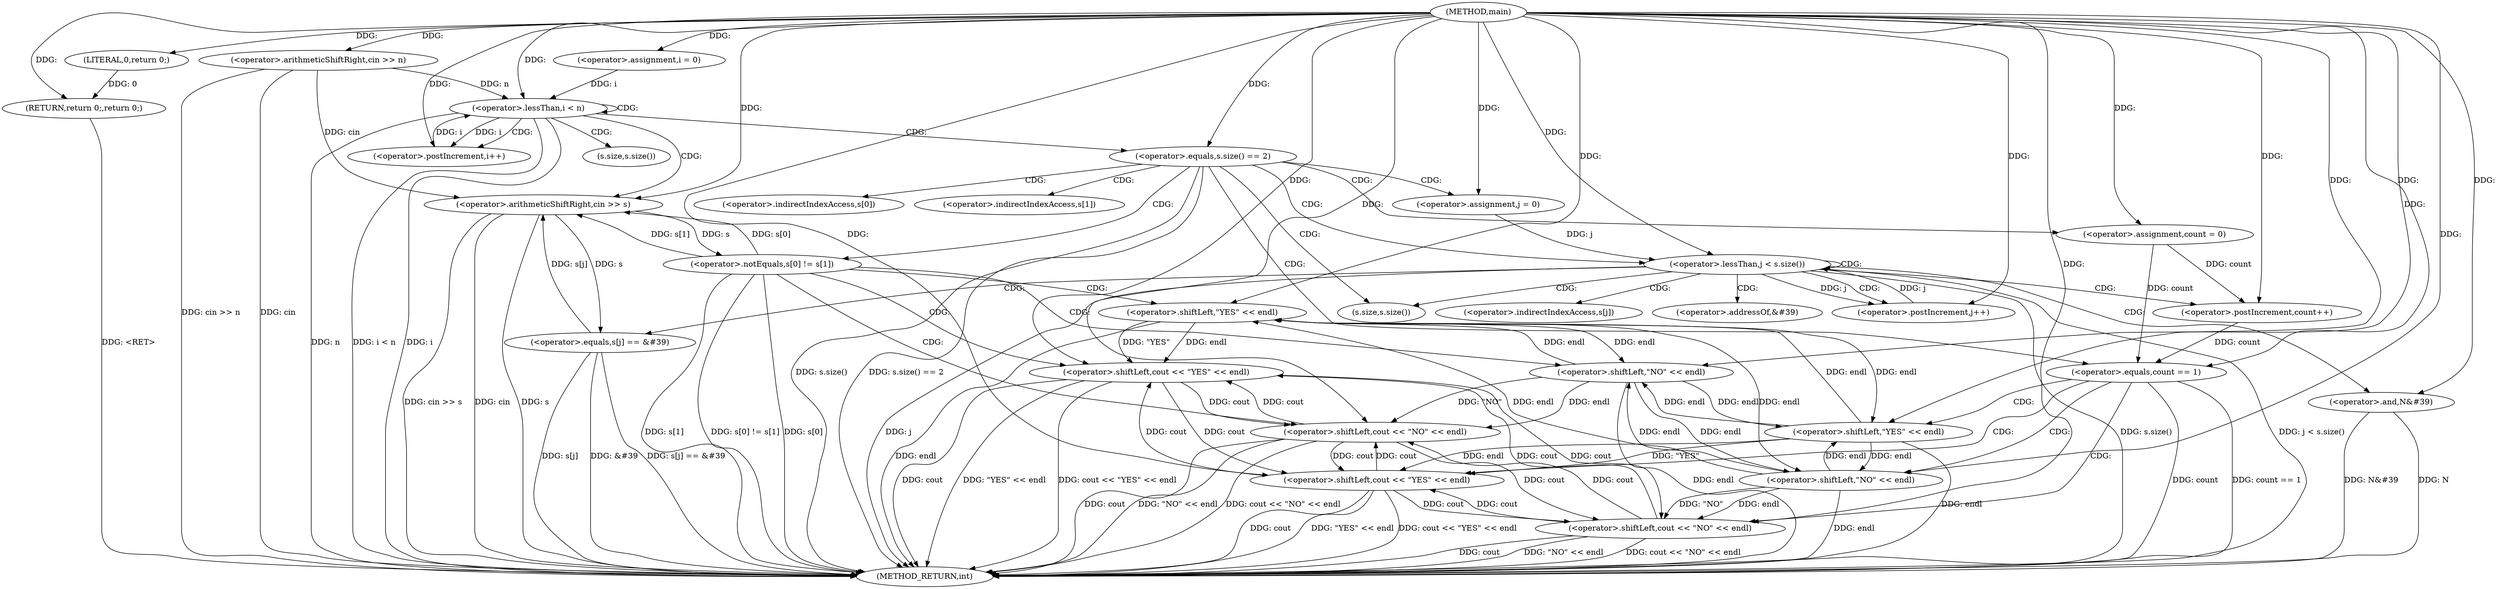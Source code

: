 digraph "main" {  
"1000101" [label = "(METHOD,main)" ]
"1000191" [label = "(METHOD_RETURN,int)" ]
"1000104" [label = "(<operator>.arithmeticShiftRight,cin >> n)" ]
"1000189" [label = "(RETURN,return 0;,return 0;)" ]
"1000109" [label = "(<operator>.assignment,i = 0)" ]
"1000112" [label = "(<operator>.lessThan,i < n)" ]
"1000115" [label = "(<operator>.postIncrement,i++)" ]
"1000190" [label = "(LITERAL,0,return 0;)" ]
"1000119" [label = "(<operator>.arithmeticShiftRight,cin >> s)" ]
"1000123" [label = "(<operator>.equals,s.size() == 2)" ]
"1000128" [label = "(<operator>.notEquals,s[0] != s[1])" ]
"1000135" [label = "(<operator>.shiftLeft,cout << \"NO\" << endl)" ]
"1000149" [label = "(<operator>.assignment,count = 0)" ]
"1000141" [label = "(<operator>.shiftLeft,cout << \"YES\" << endl)" ]
"1000154" [label = "(<operator>.assignment,j = 0)" ]
"1000157" [label = "(<operator>.lessThan,j < s.size())" ]
"1000160" [label = "(<operator>.postIncrement,j++)" ]
"1000175" [label = "(<operator>.equals,count == 1)" ]
"1000178" [label = "(<operator>.shiftLeft,cout << \"NO\" << endl)" ]
"1000137" [label = "(<operator>.shiftLeft,\"NO\" << endl)" ]
"1000163" [label = "(<operator>.equals,s[j] == &#39)" ]
"1000169" [label = "(<operator>.and,N&#39)" ]
"1000172" [label = "(<operator>.postIncrement,count++)" ]
"1000184" [label = "(<operator>.shiftLeft,cout << \"YES\" << endl)" ]
"1000143" [label = "(<operator>.shiftLeft,\"YES\" << endl)" ]
"1000180" [label = "(<operator>.shiftLeft,\"NO\" << endl)" ]
"1000186" [label = "(<operator>.shiftLeft,\"YES\" << endl)" ]
"1000124" [label = "(s.size,s.size())" ]
"1000129" [label = "(<operator>.indirectIndexAccess,s[0])" ]
"1000132" [label = "(<operator>.indirectIndexAccess,s[1])" ]
"1000159" [label = "(s.size,s.size())" ]
"1000164" [label = "(<operator>.indirectIndexAccess,s[j])" ]
"1000167" [label = "(<operator>.addressOf,&#39)" ]
  "1000104" -> "1000191"  [ label = "DDG: cin"] 
  "1000104" -> "1000191"  [ label = "DDG: cin >> n"] 
  "1000112" -> "1000191"  [ label = "DDG: i"] 
  "1000112" -> "1000191"  [ label = "DDG: n"] 
  "1000112" -> "1000191"  [ label = "DDG: i < n"] 
  "1000119" -> "1000191"  [ label = "DDG: cin"] 
  "1000119" -> "1000191"  [ label = "DDG: s"] 
  "1000119" -> "1000191"  [ label = "DDG: cin >> s"] 
  "1000123" -> "1000191"  [ label = "DDG: s.size()"] 
  "1000123" -> "1000191"  [ label = "DDG: s.size() == 2"] 
  "1000157" -> "1000191"  [ label = "DDG: j"] 
  "1000157" -> "1000191"  [ label = "DDG: s.size()"] 
  "1000157" -> "1000191"  [ label = "DDG: j < s.size()"] 
  "1000175" -> "1000191"  [ label = "DDG: count"] 
  "1000175" -> "1000191"  [ label = "DDG: count == 1"] 
  "1000184" -> "1000191"  [ label = "DDG: cout"] 
  "1000186" -> "1000191"  [ label = "DDG: endl"] 
  "1000184" -> "1000191"  [ label = "DDG: \"YES\" << endl"] 
  "1000184" -> "1000191"  [ label = "DDG: cout << \"YES\" << endl"] 
  "1000178" -> "1000191"  [ label = "DDG: cout"] 
  "1000180" -> "1000191"  [ label = "DDG: endl"] 
  "1000178" -> "1000191"  [ label = "DDG: \"NO\" << endl"] 
  "1000178" -> "1000191"  [ label = "DDG: cout << \"NO\" << endl"] 
  "1000163" -> "1000191"  [ label = "DDG: s[j]"] 
  "1000163" -> "1000191"  [ label = "DDG: &#39"] 
  "1000163" -> "1000191"  [ label = "DDG: s[j] == &#39"] 
  "1000169" -> "1000191"  [ label = "DDG: N&#39"] 
  "1000128" -> "1000191"  [ label = "DDG: s[0]"] 
  "1000128" -> "1000191"  [ label = "DDG: s[1]"] 
  "1000128" -> "1000191"  [ label = "DDG: s[0] != s[1]"] 
  "1000141" -> "1000191"  [ label = "DDG: cout"] 
  "1000143" -> "1000191"  [ label = "DDG: endl"] 
  "1000141" -> "1000191"  [ label = "DDG: \"YES\" << endl"] 
  "1000141" -> "1000191"  [ label = "DDG: cout << \"YES\" << endl"] 
  "1000135" -> "1000191"  [ label = "DDG: cout"] 
  "1000137" -> "1000191"  [ label = "DDG: endl"] 
  "1000135" -> "1000191"  [ label = "DDG: \"NO\" << endl"] 
  "1000135" -> "1000191"  [ label = "DDG: cout << \"NO\" << endl"] 
  "1000189" -> "1000191"  [ label = "DDG: <RET>"] 
  "1000169" -> "1000191"  [ label = "DDG: N"] 
  "1000190" -> "1000189"  [ label = "DDG: 0"] 
  "1000101" -> "1000189"  [ label = "DDG: "] 
  "1000101" -> "1000104"  [ label = "DDG: "] 
  "1000101" -> "1000109"  [ label = "DDG: "] 
  "1000101" -> "1000190"  [ label = "DDG: "] 
  "1000109" -> "1000112"  [ label = "DDG: i"] 
  "1000115" -> "1000112"  [ label = "DDG: i"] 
  "1000101" -> "1000112"  [ label = "DDG: "] 
  "1000104" -> "1000112"  [ label = "DDG: n"] 
  "1000112" -> "1000115"  [ label = "DDG: i"] 
  "1000101" -> "1000115"  [ label = "DDG: "] 
  "1000104" -> "1000119"  [ label = "DDG: cin"] 
  "1000101" -> "1000119"  [ label = "DDG: "] 
  "1000163" -> "1000119"  [ label = "DDG: s[j]"] 
  "1000128" -> "1000119"  [ label = "DDG: s[0]"] 
  "1000128" -> "1000119"  [ label = "DDG: s[1]"] 
  "1000101" -> "1000123"  [ label = "DDG: "] 
  "1000101" -> "1000149"  [ label = "DDG: "] 
  "1000119" -> "1000128"  [ label = "DDG: s"] 
  "1000184" -> "1000135"  [ label = "DDG: cout"] 
  "1000178" -> "1000135"  [ label = "DDG: cout"] 
  "1000141" -> "1000135"  [ label = "DDG: cout"] 
  "1000101" -> "1000135"  [ label = "DDG: "] 
  "1000137" -> "1000135"  [ label = "DDG: endl"] 
  "1000137" -> "1000135"  [ label = "DDG: \"NO\""] 
  "1000101" -> "1000154"  [ label = "DDG: "] 
  "1000101" -> "1000137"  [ label = "DDG: "] 
  "1000186" -> "1000137"  [ label = "DDG: endl"] 
  "1000180" -> "1000137"  [ label = "DDG: endl"] 
  "1000143" -> "1000137"  [ label = "DDG: endl"] 
  "1000184" -> "1000141"  [ label = "DDG: cout"] 
  "1000178" -> "1000141"  [ label = "DDG: cout"] 
  "1000135" -> "1000141"  [ label = "DDG: cout"] 
  "1000101" -> "1000141"  [ label = "DDG: "] 
  "1000143" -> "1000141"  [ label = "DDG: endl"] 
  "1000143" -> "1000141"  [ label = "DDG: \"YES\""] 
  "1000154" -> "1000157"  [ label = "DDG: j"] 
  "1000160" -> "1000157"  [ label = "DDG: j"] 
  "1000101" -> "1000157"  [ label = "DDG: "] 
  "1000157" -> "1000160"  [ label = "DDG: j"] 
  "1000101" -> "1000160"  [ label = "DDG: "] 
  "1000149" -> "1000175"  [ label = "DDG: count"] 
  "1000172" -> "1000175"  [ label = "DDG: count"] 
  "1000101" -> "1000175"  [ label = "DDG: "] 
  "1000184" -> "1000178"  [ label = "DDG: cout"] 
  "1000141" -> "1000178"  [ label = "DDG: cout"] 
  "1000135" -> "1000178"  [ label = "DDG: cout"] 
  "1000101" -> "1000178"  [ label = "DDG: "] 
  "1000180" -> "1000178"  [ label = "DDG: endl"] 
  "1000180" -> "1000178"  [ label = "DDG: \"NO\""] 
  "1000101" -> "1000143"  [ label = "DDG: "] 
  "1000186" -> "1000143"  [ label = "DDG: endl"] 
  "1000180" -> "1000143"  [ label = "DDG: endl"] 
  "1000137" -> "1000143"  [ label = "DDG: endl"] 
  "1000119" -> "1000163"  [ label = "DDG: s"] 
  "1000101" -> "1000169"  [ label = "DDG: "] 
  "1000149" -> "1000172"  [ label = "DDG: count"] 
  "1000101" -> "1000172"  [ label = "DDG: "] 
  "1000101" -> "1000180"  [ label = "DDG: "] 
  "1000186" -> "1000180"  [ label = "DDG: endl"] 
  "1000143" -> "1000180"  [ label = "DDG: endl"] 
  "1000137" -> "1000180"  [ label = "DDG: endl"] 
  "1000178" -> "1000184"  [ label = "DDG: cout"] 
  "1000141" -> "1000184"  [ label = "DDG: cout"] 
  "1000135" -> "1000184"  [ label = "DDG: cout"] 
  "1000101" -> "1000184"  [ label = "DDG: "] 
  "1000186" -> "1000184"  [ label = "DDG: endl"] 
  "1000186" -> "1000184"  [ label = "DDG: \"YES\""] 
  "1000101" -> "1000186"  [ label = "DDG: "] 
  "1000180" -> "1000186"  [ label = "DDG: endl"] 
  "1000143" -> "1000186"  [ label = "DDG: endl"] 
  "1000137" -> "1000186"  [ label = "DDG: endl"] 
  "1000112" -> "1000119"  [ label = "CDG: "] 
  "1000112" -> "1000112"  [ label = "CDG: "] 
  "1000112" -> "1000123"  [ label = "CDG: "] 
  "1000112" -> "1000124"  [ label = "CDG: "] 
  "1000112" -> "1000115"  [ label = "CDG: "] 
  "1000123" -> "1000128"  [ label = "CDG: "] 
  "1000123" -> "1000157"  [ label = "CDG: "] 
  "1000123" -> "1000149"  [ label = "CDG: "] 
  "1000123" -> "1000159"  [ label = "CDG: "] 
  "1000123" -> "1000175"  [ label = "CDG: "] 
  "1000123" -> "1000132"  [ label = "CDG: "] 
  "1000123" -> "1000129"  [ label = "CDG: "] 
  "1000123" -> "1000154"  [ label = "CDG: "] 
  "1000128" -> "1000141"  [ label = "CDG: "] 
  "1000128" -> "1000135"  [ label = "CDG: "] 
  "1000128" -> "1000143"  [ label = "CDG: "] 
  "1000128" -> "1000137"  [ label = "CDG: "] 
  "1000157" -> "1000164"  [ label = "CDG: "] 
  "1000157" -> "1000157"  [ label = "CDG: "] 
  "1000157" -> "1000172"  [ label = "CDG: "] 
  "1000157" -> "1000169"  [ label = "CDG: "] 
  "1000157" -> "1000163"  [ label = "CDG: "] 
  "1000157" -> "1000159"  [ label = "CDG: "] 
  "1000157" -> "1000167"  [ label = "CDG: "] 
  "1000157" -> "1000160"  [ label = "CDG: "] 
  "1000175" -> "1000186"  [ label = "CDG: "] 
  "1000175" -> "1000180"  [ label = "CDG: "] 
  "1000175" -> "1000178"  [ label = "CDG: "] 
  "1000175" -> "1000184"  [ label = "CDG: "] 
}
